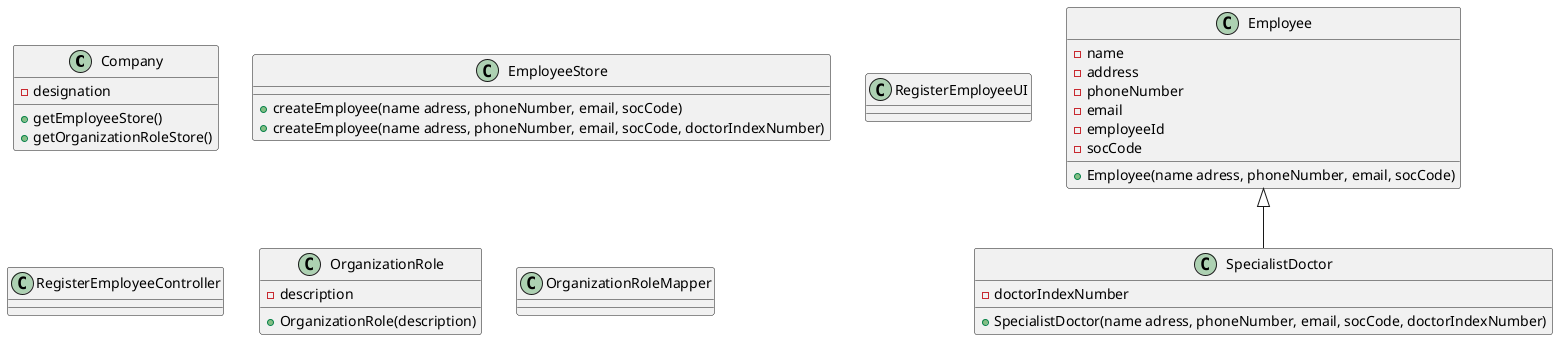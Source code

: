 @startuml
'https://plantuml.com/class-diagram

class Company
class Employee
class EmployeeStore
class RegisterEmployeeUI
class RegisterEmployeeController
class OrganizationRole
class SpecialistDoctor
class OrganizationRoleMapper

class Company{
-designation
+getEmployeeStore()
+getOrganizationRoleStore()
}

class Employee{
-name
-address
-phoneNumber
-email
-employeeId
-socCode
+Employee(name adress, phoneNumber, email, socCode)

}
class SpecialistDoctor{
-doctorIndexNumber
+SpecialistDoctor(name adress, phoneNumber, email, socCode, doctorIndexNumber)

}

class OrganizationRole{
-description
+OrganizationRole(description)
}



class EmployeeStore{
+createEmployee(name adress, phoneNumber, email, socCode)
+createEmployee(name adress, phoneNumber, email, socCode, doctorIndexNumber)

}

Employee<|--SpecialistDoctor
@enduml